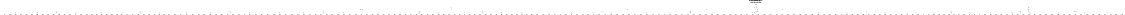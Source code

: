 # Network structure generated by ABC

digraph network {
size = "7.5,10";
center = true;
edge [dir = back];

{
  node [shape = plaintext];
  edge [style = invis];
  LevelTitle1 [label=""];
  LevelTitle2 [label=""];
  Level6 [label = ""];
  Level5 [label = ""];
  Level4 [label = ""];
  Level3 [label = ""];
  Level2 [label = ""];
  Level1 [label = ""];
  Level0 [label = ""];
  LevelTitle1 ->  LevelTitle2 ->  Level6 ->  Level5 ->  Level4 ->  Level3 ->  Level2 ->  Level1 ->  Level0;
}

{
  rank = same;
  LevelTitle1;
  title1 [shape=plaintext,
          fontsize=20,
          fontname = "Times-Roman",
          label="Network structure visualized by ABC\nBenchmark \"top\". Time was Wed Oct 16 16:07:34 2024. "
         ];
}

{
  rank = same;
  LevelTitle2;
  title2 [shape=plaintext,
          fontsize=18,
          fontname = "Times-Roman",
          label="The network contains 80 logic nodes and 0 latches.\n"
         ];
}

{
  rank = same;
  Level6;
  Node202 [label = "pv202_0_", shape = invtriangle, color = coral, fillcolor = coral];
}

{
  rank = same;
  Level5;
  Node204 [label = "204\n", shape = ellipse];
}

{
  rank = same;
  Level4;
  Node205 [label = "205\n", shape = ellipse];
  Node245 [label = "245\n", shape = ellipse];
  Node258 [label = "258\n", shape = ellipse];
  Node272 [label = "272\n", shape = ellipse];
}

{
  rank = same;
  Level3;
  Node206 [label = "206\n", shape = ellipse];
  Node217 [label = "217\n", shape = ellipse];
  Node223 [label = "223\n", shape = ellipse];
  Node234 [label = "234\n", shape = ellipse];
  Node246 [label = "246\n", shape = ellipse];
  Node247 [label = "247\n", shape = ellipse];
  Node259 [label = "259\n", shape = ellipse];
  Node267 [label = "267\n", shape = ellipse];
  Node273 [label = "273\n", shape = ellipse];
}

{
  rank = same;
  Level2;
  Node207 [label = "207\n", shape = ellipse];
  Node212 [label = "212\n", shape = ellipse];
  Node218 [label = "218\n", shape = ellipse];
  Node224 [label = "224\n", shape = ellipse];
  Node229 [label = "229\n", shape = ellipse];
  Node235 [label = "235\n", shape = ellipse];
  Node240 [label = "240\n", shape = ellipse];
  Node248 [label = "248\n", shape = ellipse];
  Node253 [label = "253\n", shape = ellipse];
  Node260 [label = "260\n", shape = ellipse];
  Node262 [label = "262\n", shape = ellipse];
  Node264 [label = "264\n", shape = ellipse];
  Node268 [label = "268\n", shape = ellipse];
  Node271 [label = "271\n", shape = ellipse];
  Node274 [label = "274\n", shape = ellipse];
  Node279 [label = "279\n", shape = ellipse];
}

{
  rank = same;
  Level1;
  Node208 [label = "208\n", shape = ellipse];
  Node209 [label = "209\n", shape = ellipse];
  Node210 [label = "210\n", shape = ellipse];
  Node211 [label = "211\n", shape = ellipse];
  Node213 [label = "213\n", shape = ellipse];
  Node214 [label = "214\n", shape = ellipse];
  Node215 [label = "215\n", shape = ellipse];
  Node216 [label = "216\n", shape = ellipse];
  Node219 [label = "219\n", shape = ellipse];
  Node220 [label = "220\n", shape = ellipse];
  Node221 [label = "221\n", shape = ellipse];
  Node222 [label = "222\n", shape = ellipse];
  Node225 [label = "225\n", shape = ellipse];
  Node226 [label = "226\n", shape = ellipse];
  Node227 [label = "227\n", shape = ellipse];
  Node228 [label = "228\n", shape = ellipse];
  Node230 [label = "230\n", shape = ellipse];
  Node231 [label = "231\n", shape = ellipse];
  Node232 [label = "232\n", shape = ellipse];
  Node233 [label = "233\n", shape = ellipse];
  Node236 [label = "236\n", shape = ellipse];
  Node237 [label = "237\n", shape = ellipse];
  Node238 [label = "238\n", shape = ellipse];
  Node239 [label = "239\n", shape = ellipse];
  Node241 [label = "241\n", shape = ellipse];
  Node242 [label = "242\n", shape = ellipse];
  Node243 [label = "243\n", shape = ellipse];
  Node244 [label = "244\n", shape = ellipse];
  Node249 [label = "249\n", shape = ellipse];
  Node250 [label = "250\n", shape = ellipse];
  Node251 [label = "251\n", shape = ellipse];
  Node252 [label = "252\n", shape = ellipse];
  Node254 [label = "254\n", shape = ellipse];
  Node255 [label = "255\n", shape = ellipse];
  Node256 [label = "256\n", shape = ellipse];
  Node257 [label = "257\n", shape = ellipse];
  Node261 [label = "261\n", shape = ellipse];
  Node263 [label = "263\n", shape = ellipse];
  Node265 [label = "265\n", shape = ellipse];
  Node266 [label = "266\n", shape = ellipse];
  Node269 [label = "269\n", shape = ellipse];
  Node270 [label = "270\n", shape = ellipse];
  Node275 [label = "275\n", shape = ellipse];
  Node276 [label = "276\n", shape = ellipse];
  Node277 [label = "277\n", shape = ellipse];
  Node278 [label = "278\n", shape = ellipse];
  Node280 [label = "280\n", shape = ellipse];
  Node281 [label = "281\n", shape = ellipse];
  Node282 [label = "282\n", shape = ellipse];
  Node283 [label = "283\n", shape = ellipse];
}

{
  rank = same;
  Level0;
  Node1 [label = "pv144_18_", shape = triangle, color = coral, fillcolor = coral];
  Node2 [label = "pv126_20_", shape = triangle, color = coral, fillcolor = coral];
  Node3 [label = "pv126_31_", shape = triangle, color = coral, fillcolor = coral];
  Node4 [label = "pv94_30_", shape = triangle, color = coral, fillcolor = coral];
  Node5 [label = "pv126_9_", shape = triangle, color = coral, fillcolor = coral];
  Node6 [label = "pv129_0_", shape = triangle, color = coral, fillcolor = coral];
  Node7 [label = "pv94_31_", shape = triangle, color = coral, fillcolor = coral];
  Node8 [label = "pv144_19_", shape = triangle, color = coral, fillcolor = coral];
  Node9 [label = "pv94_10_", shape = triangle, color = coral, fillcolor = coral];
  Node10 [label = "pv94_21_", shape = triangle, color = coral, fillcolor = coral];
  Node11 [label = "pv126_7_", shape = triangle, color = coral, fillcolor = coral];
  Node12 [label = "pv126_10_", shape = triangle, color = coral, fillcolor = coral];
  Node13 [label = "pv144_27_", shape = triangle, color = coral, fillcolor = coral];
  Node14 [label = "pv176_31_", shape = triangle, color = coral, fillcolor = coral];
  Node15 [label = "pv190_0_", shape = triangle, color = coral, fillcolor = coral];
  Node16 [label = "pv94_11_", shape = triangle, color = coral, fillcolor = coral];
  Node17 [label = "pv94_20_", shape = triangle, color = coral, fillcolor = coral];
  Node18 [label = "pv126_8_", shape = triangle, color = coral, fillcolor = coral];
  Node19 [label = "pv144_28_", shape = triangle, color = coral, fillcolor = coral];
  Node20 [label = "pv176_30_", shape = triangle, color = coral, fillcolor = coral];
  Node21 [label = "pv30_18_", shape = triangle, color = coral, fillcolor = coral];
  Node22 [label = "pv30_29_", shape = triangle, color = coral, fillcolor = coral];
  Node23 [label = "pv126_5_", shape = triangle, color = coral, fillcolor = coral];
  Node24 [label = "pv144_29_", shape = triangle, color = coral, fillcolor = coral];
  Node25 [label = "pv30_19_", shape = triangle, color = coral, fillcolor = coral];
  Node26 [label = "pv30_28_", shape = triangle, color = coral, fillcolor = coral];
  Node27 [label = "pv126_6_", shape = triangle, color = coral, fillcolor = coral];
  Node28 [label = "pv128_0_", shape = triangle, color = coral, fillcolor = coral];
  Node29 [label = "pv190_1_", shape = triangle, color = coral, fillcolor = coral];
  Node30 [label = "pv30_9_", shape = triangle, color = coral, fillcolor = coral];
  Node31 [label = "pv62_2_", shape = triangle, color = coral, fillcolor = coral];
  Node32 [label = "pv64_0_", shape = triangle, color = coral, fillcolor = coral];
  Node33 [label = "pv126_14_", shape = triangle, color = coral, fillcolor = coral];
  Node34 [label = "pv126_27_", shape = triangle, color = coral, fillcolor = coral];
  Node35 [label = "pv176_8_", shape = triangle, color = coral, fillcolor = coral];
  Node36 [label = "pv176_22_", shape = triangle, color = coral, fillcolor = coral];
  Node37 [label = "pv188_23_", shape = triangle, color = coral, fillcolor = coral];
  Node38 [label = "pv30_8_", shape = triangle, color = coral, fillcolor = coral];
  Node39 [label = "pv62_3_", shape = triangle, color = coral, fillcolor = coral];
  Node40 [label = "pv126_13_", shape = triangle, color = coral, fillcolor = coral];
  Node41 [label = "pv126_28_", shape = triangle, color = coral, fillcolor = coral];
  Node42 [label = "pv176_7_", shape = triangle, color = coral, fillcolor = coral];
  Node43 [label = "pv176_23_", shape = triangle, color = coral, fillcolor = coral];
  Node44 [label = "pv178_1_", shape = triangle, color = coral, fillcolor = coral];
  Node45 [label = "pv188_24_", shape = triangle, color = coral, fillcolor = coral];
  Node46 [label = "pv30_7_", shape = triangle, color = coral, fillcolor = coral];
  Node47 [label = "pv62_0_", shape = triangle, color = coral, fillcolor = coral];
  Node48 [label = "pv126_12_", shape = triangle, color = coral, fillcolor = coral];
  Node49 [label = "pv126_25_", shape = triangle, color = coral, fillcolor = coral];
  Node50 [label = "pv176_6_", shape = triangle, color = coral, fillcolor = coral];
  Node51 [label = "pv176_20_", shape = triangle, color = coral, fillcolor = coral];
  Node52 [label = "pv178_0_", shape = triangle, color = coral, fillcolor = coral];
  Node53 [label = "pv188_25_", shape = triangle, color = coral, fillcolor = coral];
  Node54 [label = "pv30_6_", shape = triangle, color = coral, fillcolor = coral];
  Node55 [label = "pv62_1_", shape = triangle, color = coral, fillcolor = coral];
  Node56 [label = "pv63_0_", shape = triangle, color = coral, fillcolor = coral];
  Node57 [label = "pv126_11_", shape = triangle, color = coral, fillcolor = coral];
  Node58 [label = "pv126_26_", shape = triangle, color = coral, fillcolor = coral];
  Node59 [label = "pv176_5_", shape = triangle, color = coral, fillcolor = coral];
  Node60 [label = "pv176_21_", shape = triangle, color = coral, fillcolor = coral];
  Node61 [label = "pv188_26_", shape = triangle, color = coral, fillcolor = coral];
  Node62 [label = "pv30_5_", shape = triangle, color = coral, fillcolor = coral];
  Node63 [label = "pv62_6_", shape = triangle, color = coral, fillcolor = coral];
  Node64 [label = "pv94_7_", shape = triangle, color = coral, fillcolor = coral];
  Node65 [label = "pv126_18_", shape = triangle, color = coral, fillcolor = coral];
  Node66 [label = "pv126_23_", shape = triangle, color = coral, fillcolor = coral];
  Node67 [label = "pv176_13_", shape = triangle, color = coral, fillcolor = coral];
  Node68 [label = "pv188_27_", shape = triangle, color = coral, fillcolor = coral];
  Node69 [label = "pv30_4_", shape = triangle, color = coral, fillcolor = coral];
  Node70 [label = "pv62_7_", shape = triangle, color = coral, fillcolor = coral];
  Node71 [label = "pv94_6_", shape = triangle, color = coral, fillcolor = coral];
  Node72 [label = "pv126_17_", shape = triangle, color = coral, fillcolor = coral];
  Node73 [label = "pv126_24_", shape = triangle, color = coral, fillcolor = coral];
  Node74 [label = "pv176_12_", shape = triangle, color = coral, fillcolor = coral];
  Node75 [label = "pv188_28_", shape = triangle, color = coral, fillcolor = coral];
  Node76 [label = "pv30_3_", shape = triangle, color = coral, fillcolor = coral];
  Node77 [label = "pv62_4_", shape = triangle, color = coral, fillcolor = coral];
  Node78 [label = "pv94_9_", shape = triangle, color = coral, fillcolor = coral];
  Node79 [label = "pv126_16_", shape = triangle, color = coral, fillcolor = coral];
  Node80 [label = "pv126_21_", shape = triangle, color = coral, fillcolor = coral];
  Node81 [label = "pv126_30_", shape = triangle, color = coral, fillcolor = coral];
  Node82 [label = "pv130_0_", shape = triangle, color = coral, fillcolor = coral];
  Node83 [label = "pv176_11_", shape = triangle, color = coral, fillcolor = coral];
  Node84 [label = "pv188_29_", shape = triangle, color = coral, fillcolor = coral];
  Node85 [label = "pv30_2_", shape = triangle, color = coral, fillcolor = coral];
  Node86 [label = "pv62_5_", shape = triangle, color = coral, fillcolor = coral];
  Node87 [label = "pv94_8_", shape = triangle, color = coral, fillcolor = coral];
  Node88 [label = "pv126_15_", shape = triangle, color = coral, fillcolor = coral];
  Node89 [label = "pv126_22_", shape = triangle, color = coral, fillcolor = coral];
  Node90 [label = "pv176_9_", shape = triangle, color = coral, fillcolor = coral];
  Node91 [label = "pv176_10_", shape = triangle, color = coral, fillcolor = coral];
  Node92 [label = "pv30_30_", shape = triangle, color = coral, fillcolor = coral];
  Node93 [label = "pv62_15_", shape = triangle, color = coral, fillcolor = coral];
  Node94 [label = "pv62_26_", shape = triangle, color = coral, fillcolor = coral];
  Node95 [label = "pv94_3_", shape = triangle, color = coral, fillcolor = coral];
  Node96 [label = "pv176_0_", shape = triangle, color = coral, fillcolor = coral];
  Node97 [label = "pv176_17_", shape = triangle, color = coral, fillcolor = coral];
  Node98 [label = "pv30_31_", shape = triangle, color = coral, fillcolor = coral];
  Node99 [label = "pv62_16_", shape = triangle, color = coral, fillcolor = coral];
  Node100 [label = "pv62_25_", shape = triangle, color = coral, fillcolor = coral];
  Node101 [label = "pv94_2_", shape = triangle, color = coral, fillcolor = coral];
  Node102 [label = "pv176_16_", shape = triangle, color = coral, fillcolor = coral];
  Node103 [label = "pv201_0_", shape = triangle, color = coral, fillcolor = coral];
  Node104 [label = "pv62_8_", shape = triangle, color = coral, fillcolor = coral];
  Node105 [label = "pv62_17_", shape = triangle, color = coral, fillcolor = coral];
  Node106 [label = "pv62_28_", shape = triangle, color = coral, fillcolor = coral];
  Node107 [label = "pv94_5_", shape = triangle, color = coral, fillcolor = coral];
  Node108 [label = "pv176_15_", shape = triangle, color = coral, fillcolor = coral];
  Node109 [label = "pv176_28_", shape = triangle, color = coral, fillcolor = coral];
  Node110 [label = "pv201_1_", shape = triangle, color = coral, fillcolor = coral];
  Node111 [label = "pv62_9_", shape = triangle, color = coral, fillcolor = coral];
  Node112 [label = "pv62_18_", shape = triangle, color = coral, fillcolor = coral];
  Node113 [label = "pv62_27_", shape = triangle, color = coral, fillcolor = coral];
  Node114 [label = "pv94_4_", shape = triangle, color = coral, fillcolor = coral];
  Node115 [label = "pv126_19_", shape = triangle, color = coral, fillcolor = coral];
  Node116 [label = "pv176_14_", shape = triangle, color = coral, fillcolor = coral];
  Node117 [label = "pv176_29_", shape = triangle, color = coral, fillcolor = coral];
  Node118 [label = "pv191_31_", shape = triangle, color = coral, fillcolor = coral];
  Node119 [label = "pv201_2_", shape = triangle, color = coral, fillcolor = coral];
  Node120 [label = "pv62_19_", shape = triangle, color = coral, fillcolor = coral];
  Node121 [label = "pv176_4_", shape = triangle, color = coral, fillcolor = coral];
  Node122 [label = "pv176_26_", shape = triangle, color = coral, fillcolor = coral];
  Node123 [label = "pv62_29_", shape = triangle, color = coral, fillcolor = coral];
  Node124 [label = "pv176_3_", shape = triangle, color = coral, fillcolor = coral];
  Node125 [label = "pv176_27_", shape = triangle, color = coral, fillcolor = coral];
  Node126 [label = "pv188_31_", shape = triangle, color = coral, fillcolor = coral];
  Node127 [label = "pv126_29_", shape = triangle, color = coral, fillcolor = coral];
  Node128 [label = "pv176_2_", shape = triangle, color = coral, fillcolor = coral];
  Node129 [label = "pv176_19_", shape = triangle, color = coral, fillcolor = coral];
  Node130 [label = "pv176_24_", shape = triangle, color = coral, fillcolor = coral];
  Node131 [label = "pv188_30_", shape = triangle, color = coral, fillcolor = coral];
  Node132 [label = "pv176_1_", shape = triangle, color = coral, fillcolor = coral];
  Node133 [label = "pv176_18_", shape = triangle, color = coral, fillcolor = coral];
  Node134 [label = "pv176_25_", shape = triangle, color = coral, fillcolor = coral];
  Node135 [label = "pv188_22_", shape = triangle, color = coral, fillcolor = coral];
  Node136 [label = "pv30_16_", shape = triangle, color = coral, fillcolor = coral];
  Node137 [label = "pv30_27_", shape = triangle, color = coral, fillcolor = coral];
  Node138 [label = "pv94_14_", shape = triangle, color = coral, fillcolor = coral];
  Node139 [label = "pv94_25_", shape = triangle, color = coral, fillcolor = coral];
  Node140 [label = "pv126_3_", shape = triangle, color = coral, fillcolor = coral];
  Node141 [label = "pv127_0_", shape = triangle, color = coral, fillcolor = coral];
  Node142 [label = "pv144_23_", shape = triangle, color = coral, fillcolor = coral];
  Node143 [label = "pv201_7_", shape = triangle, color = coral, fillcolor = coral];
  Node144 [label = "pv30_17_", shape = triangle, color = coral, fillcolor = coral];
  Node145 [label = "pv30_26_", shape = triangle, color = coral, fillcolor = coral];
  Node146 [label = "pv62_30_", shape = triangle, color = coral, fillcolor = coral];
  Node147 [label = "pv94_15_", shape = triangle, color = coral, fillcolor = coral];
  Node148 [label = "pv94_24_", shape = triangle, color = coral, fillcolor = coral];
  Node149 [label = "pv126_4_", shape = triangle, color = coral, fillcolor = coral];
  Node150 [label = "pv144_24_", shape = triangle, color = coral, fillcolor = coral];
  Node151 [label = "pv30_14_", shape = triangle, color = coral, fillcolor = coral];
  Node152 [label = "pv30_25_", shape = triangle, color = coral, fillcolor = coral];
  Node153 [label = "pv62_20_", shape = triangle, color = coral, fillcolor = coral];
  Node154 [label = "pv94_12_", shape = triangle, color = coral, fillcolor = coral];
  Node155 [label = "pv94_23_", shape = triangle, color = coral, fillcolor = coral];
  Node156 [label = "pv126_1_", shape = triangle, color = coral, fillcolor = coral];
  Node157 [label = "pv144_25_", shape = triangle, color = coral, fillcolor = coral];
  Node158 [label = "pv30_15_", shape = triangle, color = coral, fillcolor = coral];
  Node159 [label = "pv30_24_", shape = triangle, color = coral, fillcolor = coral];
  Node160 [label = "pv62_10_", shape = triangle, color = coral, fillcolor = coral];
  Node161 [label = "pv94_13_", shape = triangle, color = coral, fillcolor = coral];
  Node162 [label = "pv94_22_", shape = triangle, color = coral, fillcolor = coral];
  Node163 [label = "pv126_2_", shape = triangle, color = coral, fillcolor = coral];
  Node164 [label = "pv144_26_", shape = triangle, color = coral, fillcolor = coral];
  Node165 [label = "pv30_12_", shape = triangle, color = coral, fillcolor = coral];
  Node166 [label = "pv30_23_", shape = triangle, color = coral, fillcolor = coral];
  Node167 [label = "pv62_11_", shape = triangle, color = coral, fillcolor = coral];
  Node168 [label = "pv62_22_", shape = triangle, color = coral, fillcolor = coral];
  Node169 [label = "pv94_18_", shape = triangle, color = coral, fillcolor = coral];
  Node170 [label = "pv94_29_", shape = triangle, color = coral, fillcolor = coral];
  Node171 [label = "pv201_3_", shape = triangle, color = coral, fillcolor = coral];
  Node172 [label = "pv30_13_", shape = triangle, color = coral, fillcolor = coral];
  Node173 [label = "pv30_22_", shape = triangle, color = coral, fillcolor = coral];
  Node174 [label = "pv62_12_", shape = triangle, color = coral, fillcolor = coral];
  Node175 [label = "pv62_21_", shape = triangle, color = coral, fillcolor = coral];
  Node176 [label = "pv94_19_", shape = triangle, color = coral, fillcolor = coral];
  Node177 [label = "pv94_28_", shape = triangle, color = coral, fillcolor = coral];
  Node178 [label = "pv126_0_", shape = triangle, color = coral, fillcolor = coral];
  Node179 [label = "pv144_20_", shape = triangle, color = coral, fillcolor = coral];
  Node180 [label = "pv144_31_", shape = triangle, color = coral, fillcolor = coral];
  Node181 [label = "pv201_4_", shape = triangle, color = coral, fillcolor = coral];
  Node182 [label = "pv30_10_", shape = triangle, color = coral, fillcolor = coral];
  Node183 [label = "pv30_21_", shape = triangle, color = coral, fillcolor = coral];
  Node184 [label = "pv62_13_", shape = triangle, color = coral, fillcolor = coral];
  Node185 [label = "pv62_24_", shape = triangle, color = coral, fillcolor = coral];
  Node186 [label = "pv62_31_", shape = triangle, color = coral, fillcolor = coral];
  Node187 [label = "pv94_16_", shape = triangle, color = coral, fillcolor = coral];
  Node188 [label = "pv94_27_", shape = triangle, color = coral, fillcolor = coral];
  Node189 [label = "pv144_21_", shape = triangle, color = coral, fillcolor = coral];
  Node190 [label = "pv144_30_", shape = triangle, color = coral, fillcolor = coral];
  Node191 [label = "pv193_1_", shape = triangle, color = coral, fillcolor = coral];
  Node192 [label = "pv201_5_", shape = triangle, color = coral, fillcolor = coral];
  Node193 [label = "pv30_11_", shape = triangle, color = coral, fillcolor = coral];
  Node194 [label = "pv30_20_", shape = triangle, color = coral, fillcolor = coral];
  Node195 [label = "pv62_14_", shape = triangle, color = coral, fillcolor = coral];
  Node196 [label = "pv62_23_", shape = triangle, color = coral, fillcolor = coral];
  Node197 [label = "pv94_17_", shape = triangle, color = coral, fillcolor = coral];
  Node198 [label = "pv94_26_", shape = triangle, color = coral, fillcolor = coral];
  Node199 [label = "pv144_22_", shape = triangle, color = coral, fillcolor = coral];
  Node200 [label = "pv193_0_", shape = triangle, color = coral, fillcolor = coral];
  Node201 [label = "pv201_6_", shape = triangle, color = coral, fillcolor = coral];
}

title1 -> title2 [style = invis];
title2 -> Node202 [style = invis];
Node202 -> Node204 [style = solid];
Node204 -> Node205 [style = solid];
Node204 -> Node245 [style = solid];
Node204 -> Node258 [style = solid];
Node204 -> Node272 [style = solid];
Node205 -> Node206 [style = solid];
Node205 -> Node217 [style = solid];
Node205 -> Node223 [style = solid];
Node205 -> Node234 [style = solid];
Node206 -> Node207 [style = solid];
Node206 -> Node212 [style = solid];
Node206 -> Node103 [style = solid];
Node206 -> Node110 [style = solid];
Node207 -> Node208 [style = solid];
Node207 -> Node209 [style = solid];
Node207 -> Node210 [style = solid];
Node207 -> Node211 [style = solid];
Node208 -> Node146 [style = solid];
Node208 -> Node153 [style = solid];
Node208 -> Node160 [style = solid];
Node208 -> Node167 [style = solid];
Node209 -> Node112 [style = solid];
Node209 -> Node113 [style = solid];
Node209 -> Node120 [style = solid];
Node209 -> Node123 [style = solid];
Node210 -> Node185 [style = solid];
Node210 -> Node186 [style = solid];
Node210 -> Node195 [style = solid];
Node210 -> Node196 [style = solid];
Node211 -> Node168 [style = solid];
Node211 -> Node174 [style = solid];
Node211 -> Node175 [style = solid];
Node211 -> Node184 [style = solid];
Node212 -> Node213 [style = solid];
Node212 -> Node214 [style = solid];
Node212 -> Node215 [style = solid];
Node212 -> Node216 [style = solid];
Node213 -> Node63 [style = solid];
Node213 -> Node70 [style = solid];
Node213 -> Node77 [style = solid];
Node213 -> Node86 [style = solid];
Node214 -> Node31 [style = solid];
Node214 -> Node32 [style = solid];
Node214 -> Node39 [style = solid];
Node214 -> Node56 [style = solid];
Node215 -> Node104 [style = solid];
Node215 -> Node105 [style = solid];
Node215 -> Node106 [style = solid];
Node215 -> Node111 [style = solid];
Node216 -> Node93 [style = solid];
Node216 -> Node94 [style = solid];
Node216 -> Node99 [style = solid];
Node216 -> Node100 [style = solid];
Node217 -> Node218 [style = solid];
Node217 -> Node119 [style = solid];
Node217 -> Node171 [style = solid];
Node218 -> Node219 [style = solid];
Node218 -> Node220 [style = solid];
Node218 -> Node221 [style = solid];
Node218 -> Node222 [style = solid];
Node219 -> Node67 [style = solid];
Node219 -> Node74 [style = solid];
Node219 -> Node83 [style = solid];
Node219 -> Node90 [style = solid];
Node220 -> Node35 [style = solid];
Node220 -> Node42 [style = solid];
Node220 -> Node50 [style = solid];
Node220 -> Node59 [style = solid];
Node221 -> Node116 [style = solid];
Node221 -> Node121 [style = solid];
Node221 -> Node124 [style = solid];
Node221 -> Node128 [style = solid];
Node222 -> Node91 [style = solid];
Node222 -> Node97 [style = solid];
Node222 -> Node102 [style = solid];
Node222 -> Node108 [style = solid];
Node223 -> Node224 [style = solid];
Node223 -> Node229 [style = solid];
Node223 -> Node103 [style = solid];
Node223 -> Node110 [style = solid];
Node224 -> Node225 [style = solid];
Node224 -> Node226 [style = solid];
Node224 -> Node227 [style = solid];
Node224 -> Node228 [style = solid];
Node225 -> Node73 [style = solid];
Node225 -> Node79 [style = solid];
Node225 -> Node80 [style = solid];
Node225 -> Node81 [style = solid];
Node226 -> Node58 [style = solid];
Node226 -> Node65 [style = solid];
Node226 -> Node66 [style = solid];
Node226 -> Node72 [style = solid];
Node227 -> Node140 [style = solid];
Node227 -> Node141 [style = solid];
Node227 -> Node149 [style = solid];
Node227 -> Node163 [style = solid];
Node228 -> Node88 [style = solid];
Node228 -> Node89 [style = solid];
Node228 -> Node115 [style = solid];
Node228 -> Node127 [style = solid];
Node229 -> Node230 [style = solid];
Node229 -> Node231 [style = solid];
Node229 -> Node232 [style = solid];
Node229 -> Node233 [style = solid];
Node230 -> Node12 [style = solid];
Node230 -> Node18 [style = solid];
Node230 -> Node23 [style = solid];
Node230 -> Node27 [style = solid];
Node231 -> Node2 [style = solid];
Node231 -> Node3 [style = solid];
Node231 -> Node5 [style = solid];
Node231 -> Node11 [style = solid];
Node232 -> Node41 [style = solid];
Node232 -> Node48 [style = solid];
Node232 -> Node49 [style = solid];
Node232 -> Node57 [style = solid];
Node233 -> Node28 [style = solid];
Node233 -> Node33 [style = solid];
Node233 -> Node34 [style = solid];
Node233 -> Node40 [style = solid];
Node234 -> Node235 [style = solid];
Node234 -> Node240 [style = solid];
Node234 -> Node103 [style = solid];
Node234 -> Node110 [style = solid];
Node235 -> Node236 [style = solid];
Node235 -> Node237 [style = solid];
Node235 -> Node238 [style = solid];
Node235 -> Node239 [style = solid];
Node236 -> Node151 [style = solid];
Node236 -> Node152 [style = solid];
Node236 -> Node158 [style = solid];
Node236 -> Node159 [style = solid];
Node237 -> Node136 [style = solid];
Node237 -> Node137 [style = solid];
Node237 -> Node144 [style = solid];
Node237 -> Node145 [style = solid];
Node238 -> Node182 [style = solid];
Node238 -> Node183 [style = solid];
Node238 -> Node193 [style = solid];
Node238 -> Node194 [style = solid];
Node239 -> Node165 [style = solid];
Node239 -> Node166 [style = solid];
Node239 -> Node172 [style = solid];
Node239 -> Node173 [style = solid];
Node240 -> Node241 [style = solid];
Node240 -> Node242 [style = solid];
Node240 -> Node243 [style = solid];
Node240 -> Node244 [style = solid];
Node241 -> Node30 [style = solid];
Node241 -> Node38 [style = solid];
Node241 -> Node46 [style = solid];
Node241 -> Node47 [style = solid];
Node242 -> Node21 [style = solid];
Node242 -> Node22 [style = solid];
Node242 -> Node25 [style = solid];
Node242 -> Node26 [style = solid];
Node243 -> Node76 [style = solid];
Node243 -> Node85 [style = solid];
Node243 -> Node92 [style = solid];
Node243 -> Node98 [style = solid];
Node244 -> Node54 [style = solid];
Node244 -> Node55 [style = solid];
Node244 -> Node62 [style = solid];
Node244 -> Node69 [style = solid];
Node245 -> Node246 [style = solid];
Node245 -> Node247 [style = solid];
Node245 -> Node253 [style = solid];
Node245 -> Node171 [style = solid];
Node246 -> Node218 [style = solid];
Node246 -> Node119 [style = solid];
Node247 -> Node248 [style = solid];
Node247 -> Node119 [style = solid];
Node247 -> Node171 [style = solid];
Node248 -> Node249 [style = solid];
Node248 -> Node250 [style = solid];
Node248 -> Node251 [style = solid];
Node248 -> Node252 [style = solid];
Node249 -> Node24 [style = solid];
Node249 -> Node96 [style = solid];
Node249 -> Node132 [style = solid];
Node249 -> Node142 [style = solid];
Node250 -> Node1 [style = solid];
Node250 -> Node8 [style = solid];
Node250 -> Node13 [style = solid];
Node250 -> Node19 [style = solid];
Node251 -> Node180 [style = solid];
Node251 -> Node189 [style = solid];
Node251 -> Node190 [style = solid];
Node251 -> Node199 [style = solid];
Node252 -> Node150 [style = solid];
Node252 -> Node157 [style = solid];
Node252 -> Node164 [style = solid];
Node252 -> Node179 [style = solid];
Node253 -> Node254 [style = solid];
Node253 -> Node255 [style = solid];
Node253 -> Node256 [style = solid];
Node253 -> Node257 [style = solid];
Node254 -> Node44 [style = solid];
Node254 -> Node51 [style = solid];
Node254 -> Node52 [style = solid];
Node254 -> Node60 [style = solid];
Node255 -> Node14 [style = solid];
Node255 -> Node20 [style = solid];
Node255 -> Node36 [style = solid];
Node255 -> Node43 [style = solid];
Node256 -> Node129 [style = solid];
Node256 -> Node130 [style = solid];
Node256 -> Node133 [style = solid];
Node256 -> Node134 [style = solid];
Node257 -> Node109 [style = solid];
Node257 -> Node117 [style = solid];
Node257 -> Node122 [style = solid];
Node257 -> Node125 [style = solid];
Node258 -> Node259 [style = solid];
Node258 -> Node267 [style = solid];
Node258 -> Node268 [style = solid];
Node258 -> Node271 [style = solid];
Node259 -> Node260 [style = solid];
Node259 -> Node262 [style = solid];
Node259 -> Node264 [style = solid];
Node259 -> Node266 [style = solid];
Node260 -> Node261 [style = solid];
Node260 -> Node6 [style = solid];
Node260 -> Node103 [style = solid];
Node260 -> Node143 [style = solid];
Node261 -> Node200 [style = solid];
Node261 -> Node201 [style = solid];
Node262 -> Node263 [style = solid];
Node262 -> Node181 [style = solid];
Node262 -> Node192 [style = solid];
Node263 -> Node37 [style = solid];
Node263 -> Node45 [style = solid];
Node263 -> Node53 [style = solid];
Node263 -> Node135 [style = solid];
Node264 -> Node265 [style = solid];
Node264 -> Node143 [style = solid];
Node264 -> Node191 [style = solid];
Node264 -> Node201 [style = solid];
Node265 -> Node82 [style = solid];
Node265 -> Node103 [style = solid];
Node266 -> Node118 [style = solid];
Node266 -> Node143 [style = solid];
Node266 -> Node191 [style = solid];
Node266 -> Node201 [style = solid];
Node267 -> Node253 [style = solid];
Node267 -> Node119 [style = solid];
Node268 -> Node269 [style = solid];
Node268 -> Node270 [style = solid];
Node268 -> Node181 [style = solid];
Node268 -> Node192 [style = solid];
Node269 -> Node61 [style = solid];
Node269 -> Node68 [style = solid];
Node269 -> Node75 [style = solid];
Node269 -> Node84 [style = solid];
Node270 -> Node15 [style = solid];
Node270 -> Node29 [style = solid];
Node270 -> Node126 [style = solid];
Node270 -> Node131 [style = solid];
Node271 -> Node269 [style = solid];
Node271 -> Node270 [style = solid];
Node271 -> Node181 [style = solid];
Node271 -> Node192 [style = solid];
Node272 -> Node267 [style = solid];
Node272 -> Node273 [style = solid];
Node272 -> Node171 [style = solid];
Node273 -> Node274 [style = solid];
Node273 -> Node279 [style = solid];
Node273 -> Node103 [style = solid];
Node273 -> Node110 [style = solid];
Node274 -> Node275 [style = solid];
Node274 -> Node276 [style = solid];
Node274 -> Node277 [style = solid];
Node274 -> Node278 [style = solid];
Node275 -> Node156 [style = solid];
Node275 -> Node161 [style = solid];
Node275 -> Node162 [style = solid];
Node275 -> Node169 [style = solid];
Node276 -> Node147 [style = solid];
Node276 -> Node148 [style = solid];
Node276 -> Node154 [style = solid];
Node276 -> Node155 [style = solid];
Node277 -> Node187 [style = solid];
Node277 -> Node188 [style = solid];
Node277 -> Node197 [style = solid];
Node277 -> Node198 [style = solid];
Node278 -> Node170 [style = solid];
Node278 -> Node176 [style = solid];
Node278 -> Node177 [style = solid];
Node278 -> Node178 [style = solid];
Node279 -> Node280 [style = solid];
Node279 -> Node281 [style = solid];
Node279 -> Node282 [style = solid];
Node279 -> Node283 [style = solid];
Node280 -> Node16 [style = solid];
Node280 -> Node17 [style = solid];
Node280 -> Node64 [style = solid];
Node280 -> Node71 [style = solid];
Node281 -> Node4 [style = solid];
Node281 -> Node7 [style = solid];
Node281 -> Node9 [style = solid];
Node281 -> Node10 [style = solid];
Node282 -> Node107 [style = solid];
Node282 -> Node114 [style = solid];
Node282 -> Node138 [style = solid];
Node282 -> Node139 [style = solid];
Node283 -> Node78 [style = solid];
Node283 -> Node87 [style = solid];
Node283 -> Node95 [style = solid];
Node283 -> Node101 [style = solid];
}

